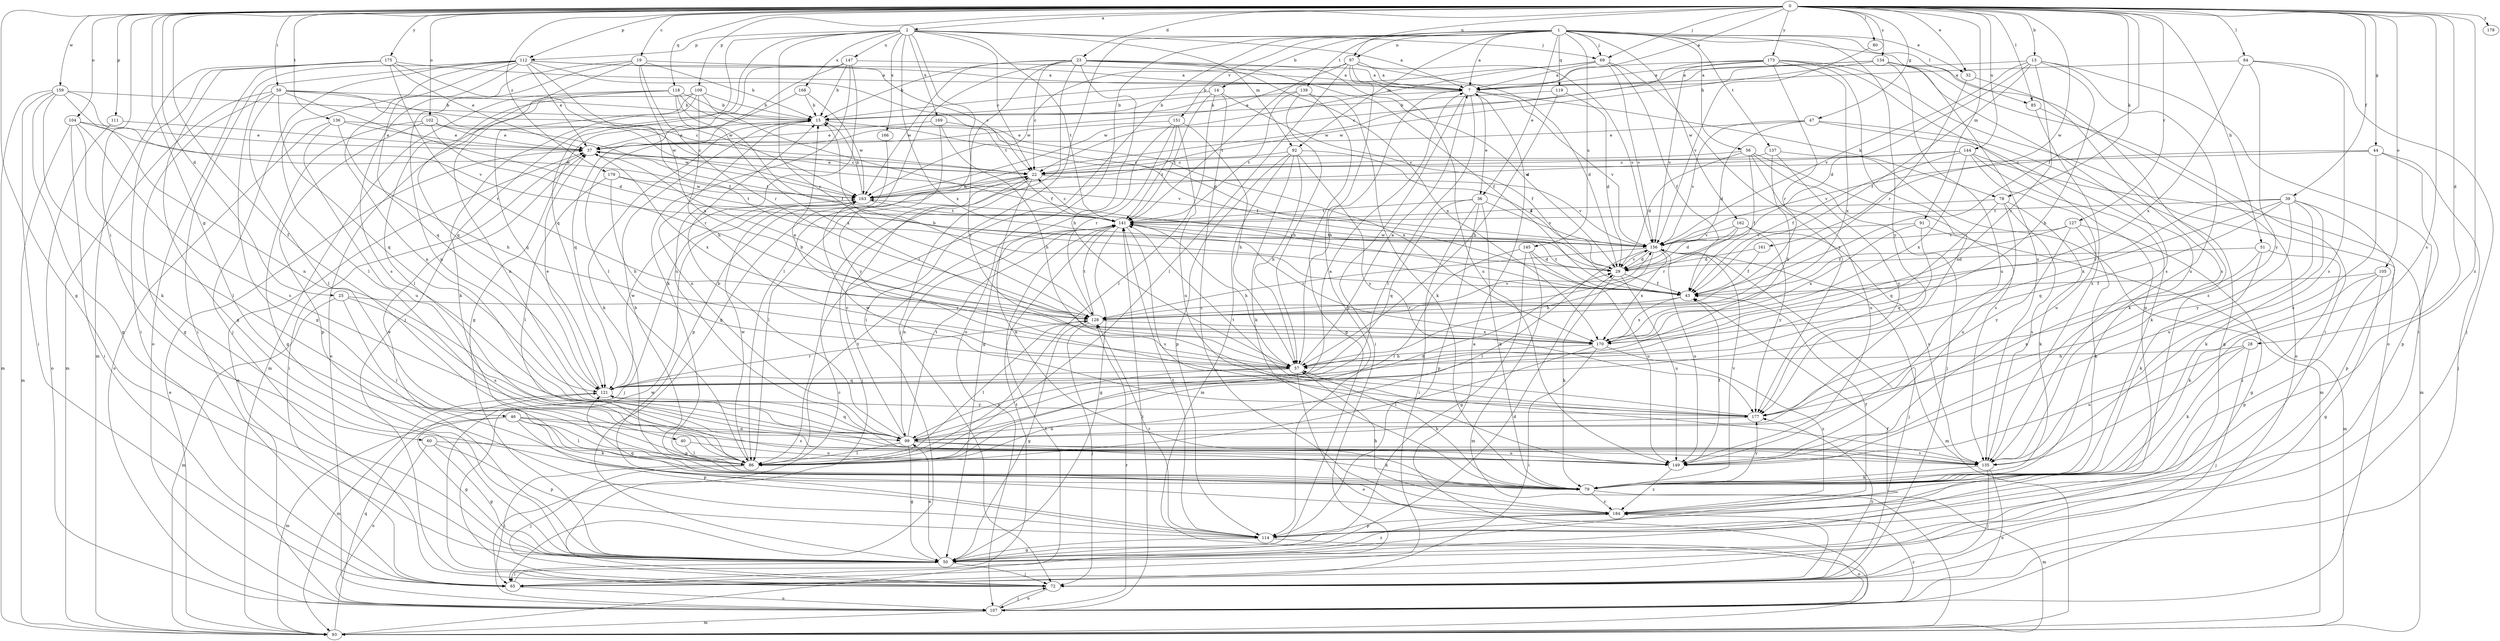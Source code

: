 strict digraph  {
0;
1;
2;
7;
13;
14;
15;
19;
22;
23;
25;
28;
29;
32;
36;
37;
39;
40;
43;
44;
46;
47;
50;
51;
56;
57;
59;
60;
65;
69;
72;
78;
79;
80;
84;
85;
86;
91;
92;
93;
97;
99;
102;
104;
105;
107;
109;
111;
112;
114;
118;
119;
121;
127;
128;
134;
135;
136;
137;
139;
141;
144;
145;
147;
149;
151;
156;
159;
161;
162;
163;
166;
168;
169;
170;
173;
175;
177;
178;
179;
184;
0 -> 2  [label=a];
0 -> 7  [label=a];
0 -> 13  [label=b];
0 -> 19  [label=c];
0 -> 23  [label=d];
0 -> 25  [label=d];
0 -> 28  [label=d];
0 -> 32  [label=e];
0 -> 39  [label=f];
0 -> 40  [label=f];
0 -> 43  [label=f];
0 -> 44  [label=g];
0 -> 46  [label=g];
0 -> 47  [label=g];
0 -> 50  [label=g];
0 -> 51  [label=h];
0 -> 59  [label=i];
0 -> 60  [label=i];
0 -> 69  [label=j];
0 -> 78  [label=k];
0 -> 80  [label=l];
0 -> 84  [label=l];
0 -> 85  [label=l];
0 -> 91  [label=m];
0 -> 97  [label=n];
0 -> 102  [label=o];
0 -> 104  [label=o];
0 -> 105  [label=o];
0 -> 109  [label=p];
0 -> 111  [label=p];
0 -> 112  [label=p];
0 -> 118  [label=q];
0 -> 127  [label=r];
0 -> 134  [label=s];
0 -> 135  [label=s];
0 -> 136  [label=t];
0 -> 144  [label=u];
0 -> 159  [label=w];
0 -> 161  [label=w];
0 -> 173  [label=y];
0 -> 175  [label=y];
0 -> 178  [label=z];
0 -> 179  [label=z];
0 -> 184  [label=z];
1 -> 7  [label=a];
1 -> 14  [label=b];
1 -> 32  [label=e];
1 -> 36  [label=e];
1 -> 56  [label=h];
1 -> 65  [label=i];
1 -> 69  [label=j];
1 -> 85  [label=l];
1 -> 86  [label=l];
1 -> 92  [label=m];
1 -> 97  [label=n];
1 -> 107  [label=o];
1 -> 119  [label=q];
1 -> 135  [label=s];
1 -> 137  [label=t];
1 -> 139  [label=t];
1 -> 145  [label=u];
1 -> 151  [label=v];
1 -> 162  [label=w];
1 -> 177  [label=y];
2 -> 7  [label=a];
2 -> 22  [label=c];
2 -> 69  [label=j];
2 -> 72  [label=j];
2 -> 92  [label=m];
2 -> 112  [label=p];
2 -> 121  [label=q];
2 -> 128  [label=r];
2 -> 141  [label=t];
2 -> 147  [label=u];
2 -> 166  [label=x];
2 -> 168  [label=x];
2 -> 169  [label=x];
2 -> 170  [label=x];
2 -> 177  [label=y];
7 -> 15  [label=b];
7 -> 36  [label=e];
7 -> 57  [label=h];
7 -> 65  [label=i];
7 -> 78  [label=k];
7 -> 86  [label=l];
7 -> 156  [label=v];
13 -> 7  [label=a];
13 -> 29  [label=d];
13 -> 43  [label=f];
13 -> 57  [label=h];
13 -> 65  [label=i];
13 -> 149  [label=u];
13 -> 156  [label=v];
13 -> 170  [label=x];
14 -> 15  [label=b];
14 -> 43  [label=f];
14 -> 86  [label=l];
14 -> 141  [label=t];
14 -> 184  [label=z];
15 -> 37  [label=e];
15 -> 43  [label=f];
15 -> 79  [label=k];
15 -> 99  [label=n];
19 -> 7  [label=a];
19 -> 15  [label=b];
19 -> 99  [label=n];
19 -> 121  [label=q];
19 -> 128  [label=r];
19 -> 135  [label=s];
19 -> 170  [label=x];
22 -> 37  [label=e];
22 -> 72  [label=j];
22 -> 79  [label=k];
22 -> 86  [label=l];
22 -> 156  [label=v];
22 -> 163  [label=w];
23 -> 7  [label=a];
23 -> 15  [label=b];
23 -> 22  [label=c];
23 -> 29  [label=d];
23 -> 43  [label=f];
23 -> 50  [label=g];
23 -> 57  [label=h];
23 -> 72  [label=j];
23 -> 86  [label=l];
23 -> 163  [label=w];
23 -> 170  [label=x];
25 -> 86  [label=l];
25 -> 93  [label=m];
25 -> 128  [label=r];
25 -> 135  [label=s];
28 -> 57  [label=h];
28 -> 72  [label=j];
28 -> 79  [label=k];
28 -> 149  [label=u];
29 -> 43  [label=f];
29 -> 79  [label=k];
29 -> 149  [label=u];
29 -> 156  [label=v];
29 -> 163  [label=w];
32 -> 128  [label=r];
32 -> 135  [label=s];
36 -> 65  [label=i];
36 -> 79  [label=k];
36 -> 114  [label=p];
36 -> 121  [label=q];
36 -> 141  [label=t];
36 -> 156  [label=v];
37 -> 22  [label=c];
37 -> 65  [label=i];
37 -> 141  [label=t];
37 -> 156  [label=v];
37 -> 170  [label=x];
39 -> 79  [label=k];
39 -> 114  [label=p];
39 -> 121  [label=q];
39 -> 128  [label=r];
39 -> 141  [label=t];
39 -> 149  [label=u];
39 -> 170  [label=x];
39 -> 177  [label=y];
40 -> 86  [label=l];
40 -> 149  [label=u];
43 -> 128  [label=r];
43 -> 141  [label=t];
43 -> 170  [label=x];
44 -> 22  [label=c];
44 -> 72  [label=j];
44 -> 114  [label=p];
44 -> 135  [label=s];
44 -> 156  [label=v];
46 -> 50  [label=g];
46 -> 79  [label=k];
46 -> 86  [label=l];
46 -> 93  [label=m];
46 -> 99  [label=n];
46 -> 114  [label=p];
46 -> 135  [label=s];
47 -> 29  [label=d];
47 -> 37  [label=e];
47 -> 50  [label=g];
47 -> 79  [label=k];
47 -> 156  [label=v];
50 -> 29  [label=d];
50 -> 43  [label=f];
50 -> 65  [label=i];
50 -> 72  [label=j];
50 -> 99  [label=n];
50 -> 184  [label=z];
51 -> 29  [label=d];
51 -> 79  [label=k];
51 -> 99  [label=n];
51 -> 184  [label=z];
56 -> 22  [label=c];
56 -> 29  [label=d];
56 -> 43  [label=f];
56 -> 72  [label=j];
56 -> 135  [label=s];
56 -> 149  [label=u];
57 -> 7  [label=a];
57 -> 15  [label=b];
57 -> 99  [label=n];
57 -> 107  [label=o];
57 -> 121  [label=q];
59 -> 15  [label=b];
59 -> 22  [label=c];
59 -> 29  [label=d];
59 -> 50  [label=g];
59 -> 86  [label=l];
59 -> 93  [label=m];
59 -> 121  [label=q];
59 -> 163  [label=w];
60 -> 50  [label=g];
60 -> 107  [label=o];
60 -> 114  [label=p];
60 -> 149  [label=u];
65 -> 107  [label=o];
65 -> 141  [label=t];
69 -> 7  [label=a];
69 -> 15  [label=b];
69 -> 43  [label=f];
69 -> 156  [label=v];
69 -> 163  [label=w];
69 -> 177  [label=y];
72 -> 7  [label=a];
72 -> 107  [label=o];
72 -> 163  [label=w];
72 -> 177  [label=y];
78 -> 79  [label=k];
78 -> 121  [label=q];
78 -> 135  [label=s];
78 -> 141  [label=t];
78 -> 149  [label=u];
79 -> 15  [label=b];
79 -> 57  [label=h];
79 -> 93  [label=m];
79 -> 156  [label=v];
79 -> 177  [label=y];
79 -> 184  [label=z];
80 -> 156  [label=v];
84 -> 7  [label=a];
84 -> 72  [label=j];
84 -> 135  [label=s];
84 -> 170  [label=x];
84 -> 177  [label=y];
85 -> 107  [label=o];
85 -> 135  [label=s];
86 -> 65  [label=i];
86 -> 72  [label=j];
86 -> 141  [label=t];
86 -> 163  [label=w];
91 -> 93  [label=m];
91 -> 121  [label=q];
91 -> 156  [label=v];
91 -> 170  [label=x];
92 -> 22  [label=c];
92 -> 29  [label=d];
92 -> 57  [label=h];
92 -> 79  [label=k];
92 -> 93  [label=m];
92 -> 114  [label=p];
92 -> 177  [label=y];
93 -> 37  [label=e];
93 -> 121  [label=q];
93 -> 141  [label=t];
97 -> 7  [label=a];
97 -> 29  [label=d];
97 -> 86  [label=l];
97 -> 114  [label=p];
97 -> 141  [label=t];
97 -> 149  [label=u];
97 -> 156  [label=v];
97 -> 163  [label=w];
99 -> 7  [label=a];
99 -> 15  [label=b];
99 -> 22  [label=c];
99 -> 29  [label=d];
99 -> 50  [label=g];
99 -> 79  [label=k];
99 -> 86  [label=l];
99 -> 121  [label=q];
99 -> 135  [label=s];
99 -> 141  [label=t];
99 -> 149  [label=u];
102 -> 37  [label=e];
102 -> 50  [label=g];
102 -> 114  [label=p];
102 -> 128  [label=r];
102 -> 163  [label=w];
104 -> 37  [label=e];
104 -> 65  [label=i];
104 -> 86  [label=l];
104 -> 93  [label=m];
104 -> 135  [label=s];
104 -> 163  [label=w];
105 -> 43  [label=f];
105 -> 50  [label=g];
105 -> 79  [label=k];
105 -> 114  [label=p];
107 -> 22  [label=c];
107 -> 37  [label=e];
107 -> 72  [label=j];
107 -> 93  [label=m];
107 -> 128  [label=r];
107 -> 141  [label=t];
107 -> 184  [label=z];
109 -> 15  [label=b];
109 -> 43  [label=f];
109 -> 57  [label=h];
109 -> 79  [label=k];
109 -> 107  [label=o];
109 -> 121  [label=q];
111 -> 37  [label=e];
111 -> 107  [label=o];
112 -> 7  [label=a];
112 -> 22  [label=c];
112 -> 37  [label=e];
112 -> 43  [label=f];
112 -> 50  [label=g];
112 -> 65  [label=i];
112 -> 72  [label=j];
112 -> 86  [label=l];
112 -> 99  [label=n];
112 -> 121  [label=q];
112 -> 141  [label=t];
114 -> 50  [label=g];
114 -> 107  [label=o];
114 -> 128  [label=r];
114 -> 141  [label=t];
118 -> 15  [label=b];
118 -> 29  [label=d];
118 -> 43  [label=f];
118 -> 86  [label=l];
118 -> 93  [label=m];
118 -> 99  [label=n];
118 -> 170  [label=x];
119 -> 15  [label=b];
119 -> 29  [label=d];
119 -> 57  [label=h];
121 -> 37  [label=e];
121 -> 93  [label=m];
121 -> 128  [label=r];
121 -> 163  [label=w];
121 -> 177  [label=y];
127 -> 43  [label=f];
127 -> 50  [label=g];
127 -> 79  [label=k];
127 -> 156  [label=v];
127 -> 177  [label=y];
128 -> 15  [label=b];
128 -> 37  [label=e];
128 -> 50  [label=g];
128 -> 72  [label=j];
128 -> 86  [label=l];
128 -> 141  [label=t];
128 -> 156  [label=v];
128 -> 170  [label=x];
134 -> 7  [label=a];
134 -> 22  [label=c];
134 -> 65  [label=i];
134 -> 135  [label=s];
134 -> 149  [label=u];
134 -> 163  [label=w];
134 -> 184  [label=z];
135 -> 72  [label=j];
135 -> 79  [label=k];
135 -> 107  [label=o];
136 -> 22  [label=c];
136 -> 37  [label=e];
136 -> 57  [label=h];
136 -> 107  [label=o];
136 -> 149  [label=u];
137 -> 22  [label=c];
137 -> 57  [label=h];
137 -> 93  [label=m];
137 -> 177  [label=y];
139 -> 15  [label=b];
139 -> 50  [label=g];
139 -> 57  [label=h];
139 -> 79  [label=k];
139 -> 141  [label=t];
141 -> 22  [label=c];
141 -> 50  [label=g];
141 -> 57  [label=h];
141 -> 99  [label=n];
141 -> 135  [label=s];
141 -> 156  [label=v];
144 -> 22  [label=c];
144 -> 43  [label=f];
144 -> 79  [label=k];
144 -> 93  [label=m];
144 -> 149  [label=u];
144 -> 163  [label=w];
144 -> 170  [label=x];
145 -> 29  [label=d];
145 -> 50  [label=g];
145 -> 86  [label=l];
145 -> 93  [label=m];
145 -> 149  [label=u];
147 -> 7  [label=a];
147 -> 15  [label=b];
147 -> 50  [label=g];
147 -> 79  [label=k];
147 -> 86  [label=l];
147 -> 149  [label=u];
149 -> 43  [label=f];
149 -> 184  [label=z];
151 -> 37  [label=e];
151 -> 50  [label=g];
151 -> 57  [label=h];
151 -> 128  [label=r];
151 -> 141  [label=t];
151 -> 149  [label=u];
156 -> 29  [label=d];
156 -> 57  [label=h];
156 -> 72  [label=j];
156 -> 86  [label=l];
156 -> 93  [label=m];
156 -> 128  [label=r];
156 -> 141  [label=t];
156 -> 149  [label=u];
156 -> 170  [label=x];
159 -> 15  [label=b];
159 -> 50  [label=g];
159 -> 65  [label=i];
159 -> 79  [label=k];
159 -> 93  [label=m];
159 -> 99  [label=n];
159 -> 156  [label=v];
161 -> 29  [label=d];
161 -> 43  [label=f];
162 -> 29  [label=d];
162 -> 128  [label=r];
162 -> 135  [label=s];
162 -> 156  [label=v];
162 -> 177  [label=y];
163 -> 15  [label=b];
163 -> 72  [label=j];
163 -> 141  [label=t];
166 -> 114  [label=p];
168 -> 15  [label=b];
168 -> 121  [label=q];
168 -> 163  [label=w];
169 -> 37  [label=e];
169 -> 57  [label=h];
169 -> 170  [label=x];
169 -> 177  [label=y];
170 -> 57  [label=h];
170 -> 65  [label=i];
170 -> 86  [label=l];
170 -> 184  [label=z];
173 -> 7  [label=a];
173 -> 37  [label=e];
173 -> 99  [label=n];
173 -> 107  [label=o];
173 -> 114  [label=p];
173 -> 128  [label=r];
173 -> 156  [label=v];
173 -> 163  [label=w];
173 -> 170  [label=x];
175 -> 7  [label=a];
175 -> 37  [label=e];
175 -> 50  [label=g];
175 -> 65  [label=i];
175 -> 93  [label=m];
175 -> 107  [label=o];
175 -> 128  [label=r];
175 -> 163  [label=w];
177 -> 99  [label=n];
177 -> 141  [label=t];
177 -> 163  [label=w];
179 -> 57  [label=h];
179 -> 86  [label=l];
179 -> 141  [label=t];
179 -> 163  [label=w];
184 -> 37  [label=e];
184 -> 43  [label=f];
184 -> 57  [label=h];
184 -> 114  [label=p];
184 -> 121  [label=q];
}

